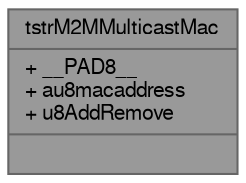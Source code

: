 digraph "tstrM2MMulticastMac"
{
 // LATEX_PDF_SIZE
  bgcolor="transparent";
  edge [fontname=FreeSans,fontsize=10,labelfontname=FreeSans,labelfontsize=10];
  node [fontname=FreeSans,fontsize=10,shape=box,height=0.2,width=0.4];
  Node1 [shape=record,label="{tstrM2MMulticastMac\n|+ __PAD8__\l+ au8macaddress\l+ u8AddRemove\l|}",height=0.2,width=0.4,color="gray40", fillcolor="grey60", style="filled", fontcolor="black",tooltip="M2M add/remove multi-cast mac address."];
}
